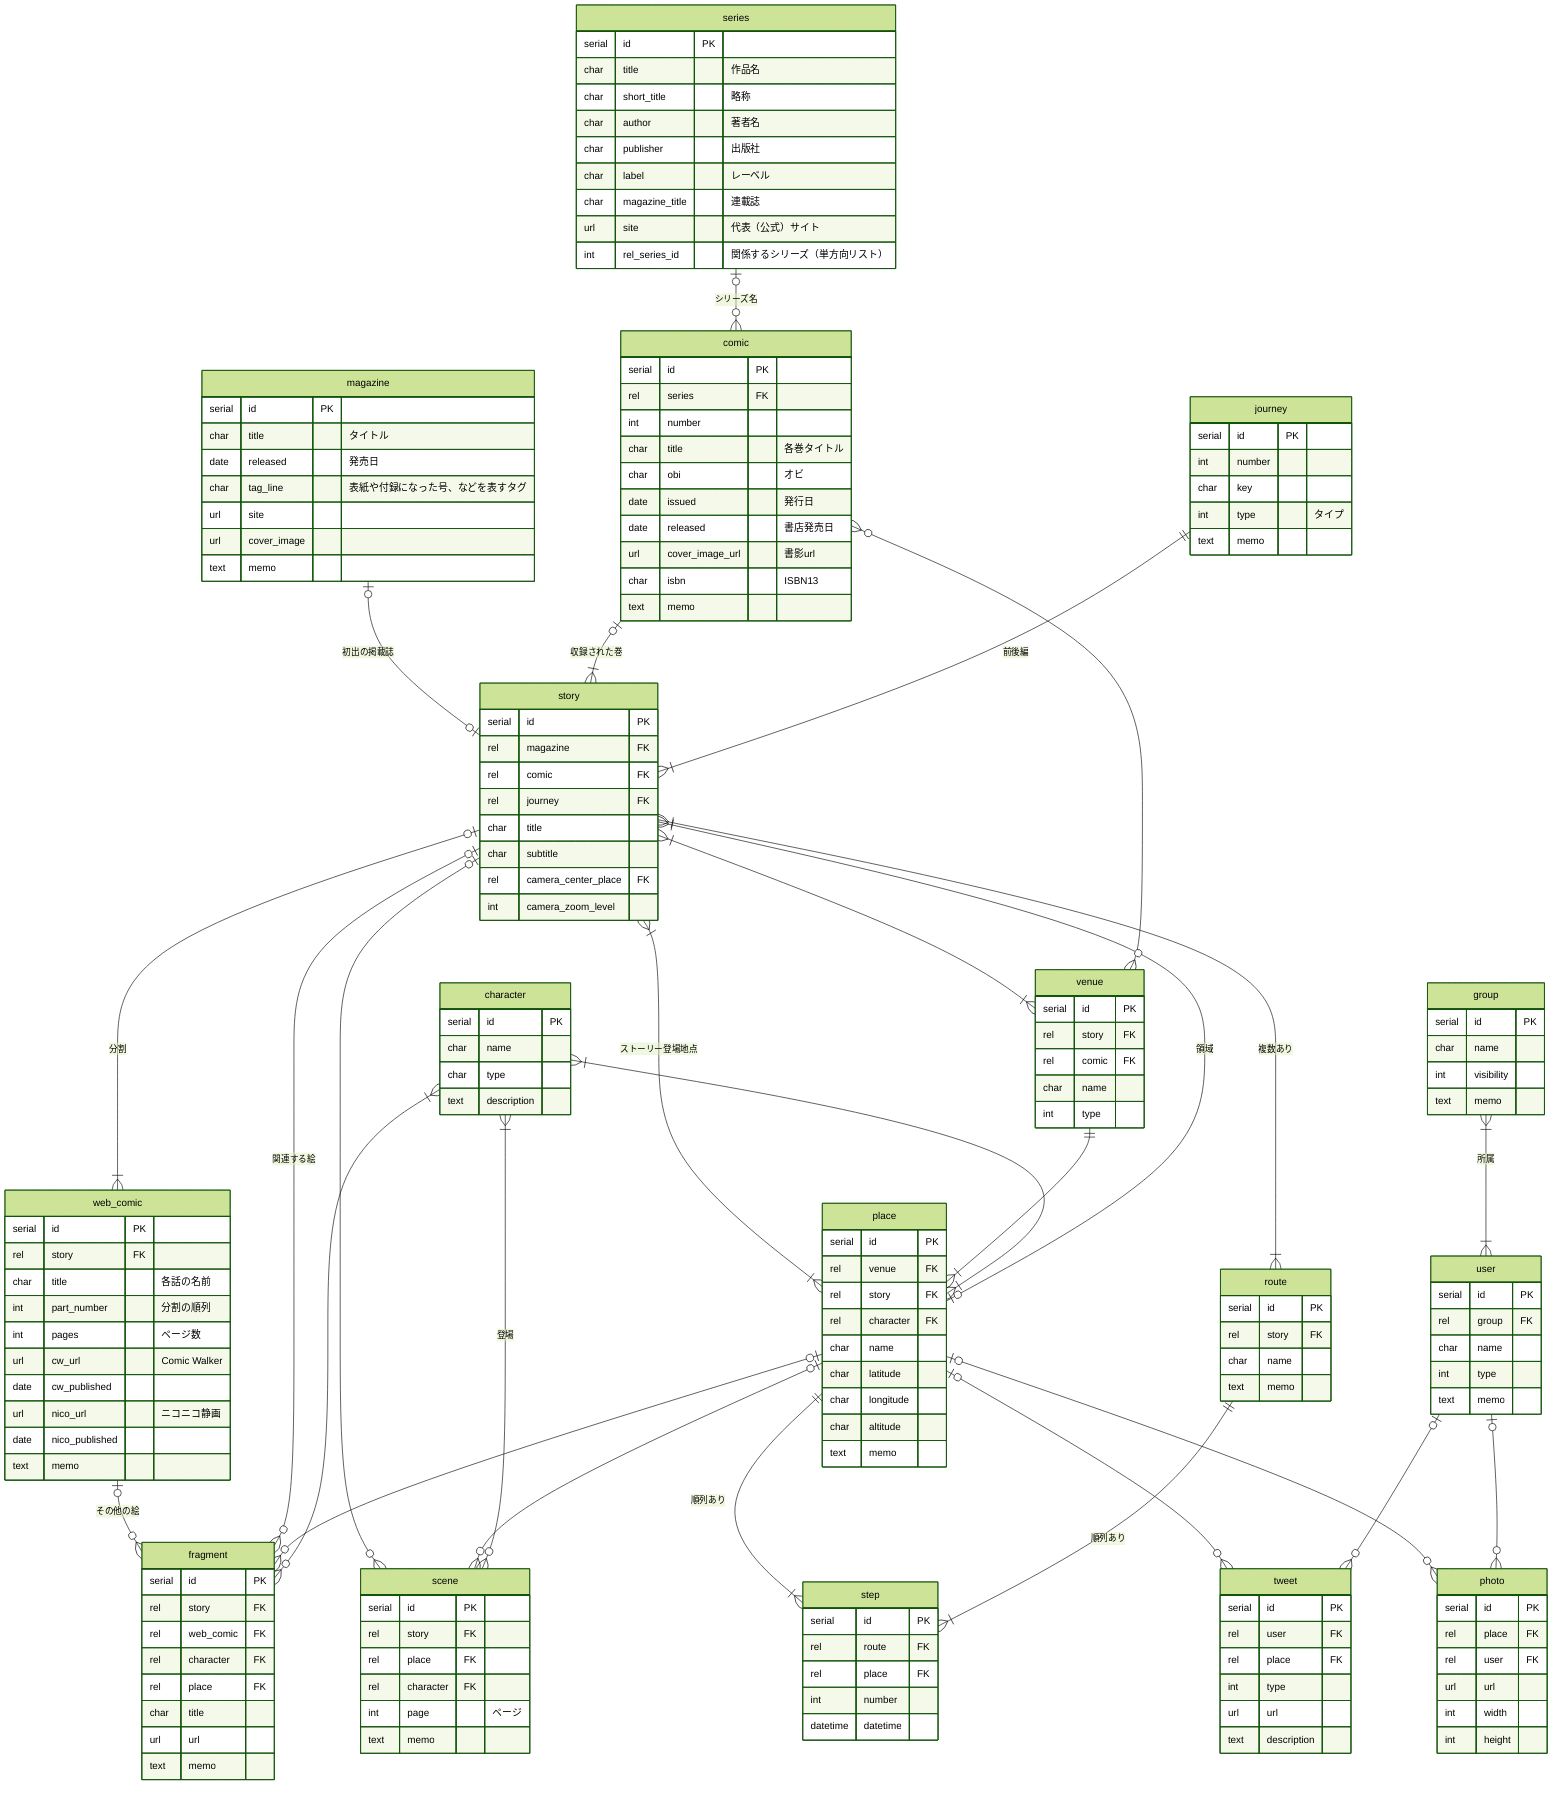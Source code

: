 %%{init:{'theme':'forest'}}%%

erDiagram
    series |o--o{ comic : "シリーズ名"
    %% magazine 雑誌に載らないストーリー、掲載がない号もある 雑誌連載はWeb連載時には分割されている
    magazine |o--o| story : "初出の掲載誌"
    %% story Web掲載された単話、「単行本に未収録」もあり
    story |o--|{ web_comic : "分割"
    %% web_comic ストーリー以外のWeb連載に登場した絵
    web_comic |o--o{ fragment : "その他の絵"
    comic |o--|{ story : "収録された巻"
    %% journey 第〇旅が前後編に分割されるケース 同じ場所が複数の旅に登場する場合あり
    journey ||--|{ story : "前後編"
    %% story その他雑多な絵に関連する単話
    story |o--o{ fragment : "関連する絵"
    story |o--o{ scene : ""
    story }|--|{ venue : ""
    story }|--|{ place : "ストーリー登場地点"
    %% camera_center_place ストーリー登場地点を含む領域(四角形)の中心座標
    place |o--|{ story : "領域"
    %% story 単話に登場する地点をルートとして表現する
    story }|--|{ route : "複数あり"
    place ||--|{ step : "順列あり"
    route ||--|{ step : "順列あり"
    venue ||--|{ place : ""
    comic }o--o{ venue : ""
    place |o--o{ fragment : ""
    place |o--o{ scene : ""
    place |o--o{ tweet : ""
    place |o--o{ photo : ""
    character }|--|{ place : ""
    character }|--o{ fragment : ""
    %% character 登場するキャラクター
    character }|--o{ scene : "登場"
    user |o--o{ tweet : ""
    user |o--o{ photo : ""
    %% group ユーザーは何れかのグループに所属する
    group }|--|{ user : "所属"


%% series 正シリーズと番外シリーズは、別々に登録する ※巻数が自然数の順列になる [リソース]
series {
    serial id PK
    %% 正確な作品の名称
    char title "作品名"
    %% 略称や通称で代表的なもの
    char short_title "略称"
    char author "著者名"
    %% 出版社 例：KADOKAWA
    char publisher "出版社"
    %% コミック・シリーズのレーベル名称 例：電撃コミックスNEXT
    char label "レーベル"
    %% 雑誌連載の誌名か、Web連載のレーベル名称
    char magazine_title "連載誌"
    %% 公式サイトや他のWebサイトから代表するものを1件
    url site "代表（公式）サイト"
    int rel_series_id "関係するシリーズ（単方向リスト）"
}

%% comic 単行本 1巻、2巻、…。単巻のみの場合はseries=NULL [リソース]
comic {
    serial id PK
    %% series comic
    rel series FK
    %% 第n巻
    int number
    %% 例：ざつ旅-That's Journey- 1
    char title "各巻タイトル"
    %% 特徴的な帯の文言
    char obi "オビ"
    %% 巻末の奥付にある、初版発行日
    date issued "発行日"
    date released "書店発売日"
    %% 版元ドットコムの書誌情報DBより
    url cover_image_url "書影url"
    char isbn "ISBN13"
    text memo
}

%% web_comic Web連載 第1旅(1)、番外旅、一枚モノ、… [リソース]
web_comic {
    serial id PK
    %% story web_comic
    rel story FK
    char title "各話の名前"
    int part_number "分割の順列"
    int pages "ページ数"
    url cw_url "Comic Walker"
    date cw_published
    url nico_url "ニコニコ静画"
    date nico_published
    text memo
}

%% magazine 雑誌連載 マオウ [イベント]
magazine {
    serial id PK
    %% 雑誌のタイトル 例：電撃マオウ 2020年1月号
    char title "タイトル"
    %% 書店等での発売日 ※タイトルの月の2か月前27日前後
    date released "発売日"
    char tag_line "表紙や付録になった号、などを表すタグ"
    url site
    url cover_image
    text memo
}

%% fragment その他媒体 表紙カラー、店舗特典、ポスター。コミック収録と未収録がある [リソース]
fragment {
    serial id PK
    %% story fragment
    rel story FK
    %% web_comic fragment
    rel web_comic FK
    %% character fragment
    rel character FK
    %% place fragment
    rel place FK
    char title
    url url
    text memo
}

%% journey 第〇旅、番外旅 [イベント]
journey {
    serial id PK
    int number
    char key
    %% 1:本編 2:番外旅 9:その他
    int type "タイプ"
    text memo
}

%% story 単行本の単話 第〇旅前編、第〇旅後編。コミック未収録もある [イベント]
story {
    serial id PK
    %% magazine story
    rel magazine FK
    %% comic story
    rel comic FK
    %% journey story
    rel journey FK
    char title
    char subtitle
    %% place story このストーリーに登場する主な地点をすべて包含するような範囲（四角形）の中心
    rel camera_center_place FK
    int camera_zoom_level
}

%% route 経路 placeを組み合わせて経路とする [リソース]
route {
    serial id PK
    %% story route
    rel story FK
    char name
    text memo
}

%% venue 目的地 会津、松島、那須、… [リソース]
venue {
    serial id PK
    %% story venue
    rel story FK
    %% comic venue
    rel comic FK
    char name
    %% 1:都道府県 2:市区町村 3:番地等の細かい行政界 5:著名観光地 6:ランドマーク、顕著な建造物、施設 7:道、航路、等
    int type ""
}

%% place 場所 東京駅の顔出しパネル、登場店舗、宿泊場所、観光名所、施設、交通拠点 [リソース]
place {
    serial id PK
    %% venue place
    rel venue FK
    %% story place
    rel story FK
    %% character place
    rel character FK
    char name
    char latitude
    char longitude
    char altitude
    text memo
}

%% step 訪問 routeに含まれる地点を訪れた日時 [イベント]
step {
    serial id PK
    %% route step
    rel route FK
    %% place step
    rel place FK
    int number
    datetime datetime
}

%% scene シーン 名シーン、ざつ旅ARのマーカー [イベント]
scene {
    serial id PK
    %% story scene
    rel story FK
    %% place scene
    rel place FK
    %% character scene
    rel character FK
    %% コミック掲載ページ
    int page "ページ"
    text memo
}

%% character キャラクター 主要5人、編集部、他 [リソース]
character {
    serial id PK
    char name
    char type
    text description
}

%% photo flickr (google place photo api有料) [リソース]
photo {
    serial id PK
    %% place photo
    rel place FK
    %% user photo
    rel user FK
    url url
    int width
    int height
}

%% tweet Twitter 石坂さん、鈴ヶ森さん、読者等、無関係 [リソース]
tweet {
    serial id PK
    %% user tweet
    rel user FK
    %% place tweet
    rel place FK
    int type
    url url
    text description
}

%% user ユーザー 利用者 [リソース]
user {
    serial id PK
    %% group user
    rel group FK
    char name
    int type
    text memo
}

%% group グループ [リソース]
group {
    serial id PK
    char name
    int visibility
    text memo
}

%% role [リソース]
%% permission 権限 [イベント]